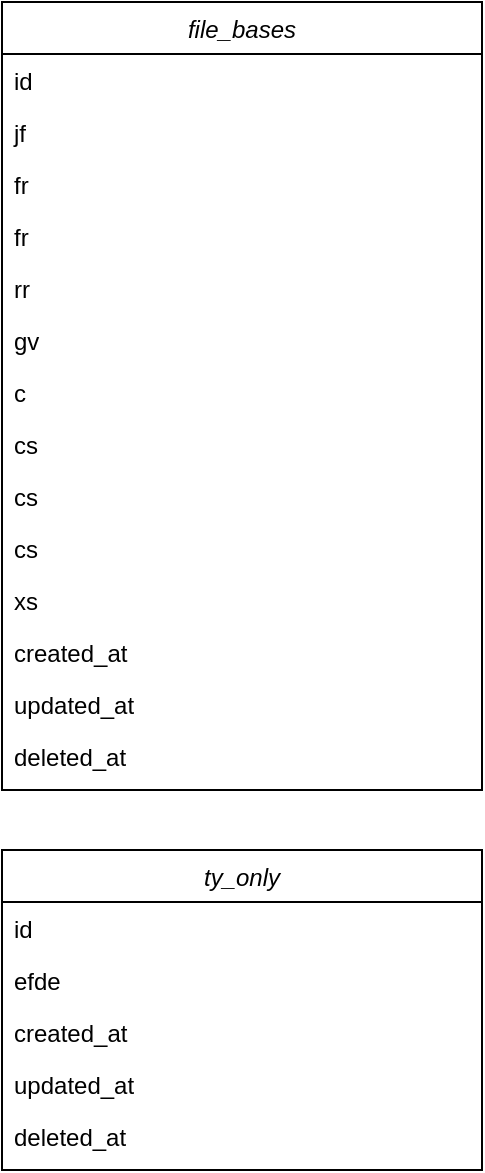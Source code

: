 <?xml version="1.0"?>
<mxfile version="26.1.3">
  <diagram id="diagram-all-tables" name="Page-1">
    <mxGraphModel dx="1434" dy="785" grid="1" gridSize="10" guides="1" tooltips="1" connect="1" arrows="1" fold="1" page="1" pageScale="1" pageWidth="827" pageHeight="1169" math="0" shadow="0">
      <root>
        <mxCell id="0"/>
        <mxCell id="1" parent="0"/>
        <mxCell id="file_bases-0" value="file_bases" style="swimlane;fontStyle=2;align=center;verticalAlign=top;childLayout=stackLayout;horizontal=1;startSize=26;horizontalStack=0;resizeParent=1;resizeLast=0;collapsible=1;marginBottom=0;rounded=0;shadow=0;strokeWidth=1;" parent="1" vertex="1">
          <mxGeometry x="220" y="120" width="240" height="394" as="geometry">
            <mxRectangle x="230" y="140" width="240" height="26" as="alternateBounds"/>
          </mxGeometry>
        </mxCell>
        <mxCell id="file_bases-0-1" value="id" style="text;align=left;verticalAlign=top;spacingLeft=4;spacingRight=4;overflow=hidden;rotatable=0;points=[[0,0.5],[1,0.5]];portConstraint=eastwest;" parent="file_bases-0" vertex="1">
          <mxGeometry y="26" width="240" height="26" as="geometry"/>
        </mxCell>
        <mxCell id="file_bases-0-2" value="jf" style="text;align=left;verticalAlign=top;spacingLeft=4;spacingRight=4;overflow=hidden;rotatable=0;points=[[0,0.5],[1,0.5]];portConstraint=eastwest;" parent="file_bases-0" vertex="1">
          <mxGeometry y="52" width="240" height="26" as="geometry"/>
        </mxCell>
        <mxCell id="file_bases-0-3" value="fr" style="text;align=left;verticalAlign=top;spacingLeft=4;spacingRight=4;overflow=hidden;rotatable=0;points=[[0,0.5],[1,0.5]];portConstraint=eastwest;" parent="file_bases-0" vertex="1">
          <mxGeometry y="78" width="240" height="26" as="geometry"/>
        </mxCell>
        <mxCell id="file_bases-0-4" value="fr" style="text;align=left;verticalAlign=top;spacingLeft=4;spacingRight=4;overflow=hidden;rotatable=0;points=[[0,0.5],[1,0.5]];portConstraint=eastwest;" parent="file_bases-0" vertex="1">
          <mxGeometry y="104" width="240" height="26" as="geometry"/>
        </mxCell>
        <mxCell id="file_bases-0-5" value="rr" style="text;align=left;verticalAlign=top;spacingLeft=4;spacingRight=4;overflow=hidden;rotatable=0;points=[[0,0.5],[1,0.5]];portConstraint=eastwest;" parent="file_bases-0" vertex="1">
          <mxGeometry y="130" width="240" height="26" as="geometry"/>
        </mxCell>
        <mxCell id="file_bases-0-6" value="gv" style="text;align=left;verticalAlign=top;spacingLeft=4;spacingRight=4;overflow=hidden;rotatable=0;points=[[0,0.5],[1,0.5]];portConstraint=eastwest;" parent="file_bases-0" vertex="1">
          <mxGeometry y="156" width="240" height="26" as="geometry"/>
        </mxCell>
        <mxCell id="file_bases-0-7" value="c" style="text;align=left;verticalAlign=top;spacingLeft=4;spacingRight=4;overflow=hidden;rotatable=0;points=[[0,0.5],[1,0.5]];portConstraint=eastwest;" parent="file_bases-0" vertex="1">
          <mxGeometry y="182" width="240" height="26" as="geometry"/>
        </mxCell>
        <mxCell id="file_bases-0-8" value="cs" style="text;align=left;verticalAlign=top;spacingLeft=4;spacingRight=4;overflow=hidden;rotatable=0;points=[[0,0.5],[1,0.5]];portConstraint=eastwest;" parent="file_bases-0" vertex="1">
          <mxGeometry y="208" width="240" height="26" as="geometry"/>
        </mxCell>
        <mxCell id="file_bases-0-9" value="cs" style="text;align=left;verticalAlign=top;spacingLeft=4;spacingRight=4;overflow=hidden;rotatable=0;points=[[0,0.5],[1,0.5]];portConstraint=eastwest;" parent="file_bases-0" vertex="1">
          <mxGeometry y="234" width="240" height="26" as="geometry"/>
        </mxCell>
        <mxCell id="file_bases-0-10" value="cs" style="text;align=left;verticalAlign=top;spacingLeft=4;spacingRight=4;overflow=hidden;rotatable=0;points=[[0,0.5],[1,0.5]];portConstraint=eastwest;" parent="file_bases-0" vertex="1">
          <mxGeometry y="260" width="240" height="26" as="geometry"/>
        </mxCell>
        <mxCell id="file_bases-0-11" value="xs" style="text;align=left;verticalAlign=top;spacingLeft=4;spacingRight=4;overflow=hidden;rotatable=0;points=[[0,0.5],[1,0.5]];portConstraint=eastwest;" parent="file_bases-0" vertex="1">
          <mxGeometry y="286" width="240" height="26" as="geometry"/>
        </mxCell>
        <mxCell id="file_bases-0-12" value="created_at" style="text;align=left;verticalAlign=top;spacingLeft=4;spacingRight=4;overflow=hidden;rotatable=0;points=[[0,0.5],[1,0.5]];portConstraint=eastwest;" parent="file_bases-0" vertex="1">
          <mxGeometry y="312" width="240" height="26" as="geometry"/>
        </mxCell>
        <mxCell id="file_bases-0-13" value="updated_at" style="text;align=left;verticalAlign=top;spacingLeft=4;spacingRight=4;overflow=hidden;rotatable=0;points=[[0,0.5],[1,0.5]];portConstraint=eastwest;" parent="file_bases-0" vertex="1">
          <mxGeometry y="338" width="240" height="26" as="geometry"/>
        </mxCell>
        <mxCell id="file_bases-0-14" value="deleted_at" style="text;align=left;verticalAlign=top;spacingLeft=4;spacingRight=4;overflow=hidden;rotatable=0;points=[[0,0.5],[1,0.5]];portConstraint=eastwest;" parent="file_bases-0" vertex="1">
          <mxGeometry y="364" width="240" height="26" as="geometry"/>
        </mxCell>
        <mxCell id="ty_only-0" value="ty_only" style="swimlane;fontStyle=2;align=center;verticalAlign=top;childLayout=stackLayout;horizontal=1;startSize=26;horizontalStack=0;resizeParent=1;resizeLast=0;collapsible=1;marginBottom=0;rounded=0;shadow=0;strokeWidth=1;" parent="1" vertex="1">
          <mxGeometry x="220" y="544" width="240" height="160" as="geometry">
            <mxRectangle x="230" y="564" width="240" height="26" as="alternateBounds"/>
          </mxGeometry>
        </mxCell>
        <mxCell id="ty_only-0-1" value="id" style="text;align=left;verticalAlign=top;spacingLeft=4;spacingRight=4;overflow=hidden;rotatable=0;points=[[0,0.5],[1,0.5]];portConstraint=eastwest;" parent="ty_only-0" vertex="1">
          <mxGeometry y="26" width="240" height="26" as="geometry"/>
        </mxCell>
        <mxCell id="ty_only-0-2" value="efde" style="text;align=left;verticalAlign=top;spacingLeft=4;spacingRight=4;overflow=hidden;rotatable=0;points=[[0,0.5],[1,0.5]];portConstraint=eastwest;" parent="ty_only-0" vertex="1">
          <mxGeometry y="52" width="240" height="26" as="geometry"/>
        </mxCell>
        <mxCell id="ty_only-0-3" value="created_at" style="text;align=left;verticalAlign=top;spacingLeft=4;spacingRight=4;overflow=hidden;rotatable=0;points=[[0,0.5],[1,0.5]];portConstraint=eastwest;" parent="ty_only-0" vertex="1">
          <mxGeometry y="78" width="240" height="26" as="geometry"/>
        </mxCell>
        <mxCell id="ty_only-0-4" value="updated_at" style="text;align=left;verticalAlign=top;spacingLeft=4;spacingRight=4;overflow=hidden;rotatable=0;points=[[0,0.5],[1,0.5]];portConstraint=eastwest;" parent="ty_only-0" vertex="1">
          <mxGeometry y="104" width="240" height="26" as="geometry"/>
        </mxCell>
        <mxCell id="ty_only-0-5" value="deleted_at" style="text;align=left;verticalAlign=top;spacingLeft=4;spacingRight=4;overflow=hidden;rotatable=0;points=[[0,0.5],[1,0.5]];portConstraint=eastwest;" parent="ty_only-0" vertex="1">
          <mxGeometry y="130" width="240" height="26" as="geometry"/>
        </mxCell>
      </root>
    </mxGraphModel>
  </diagram>
</mxfile>